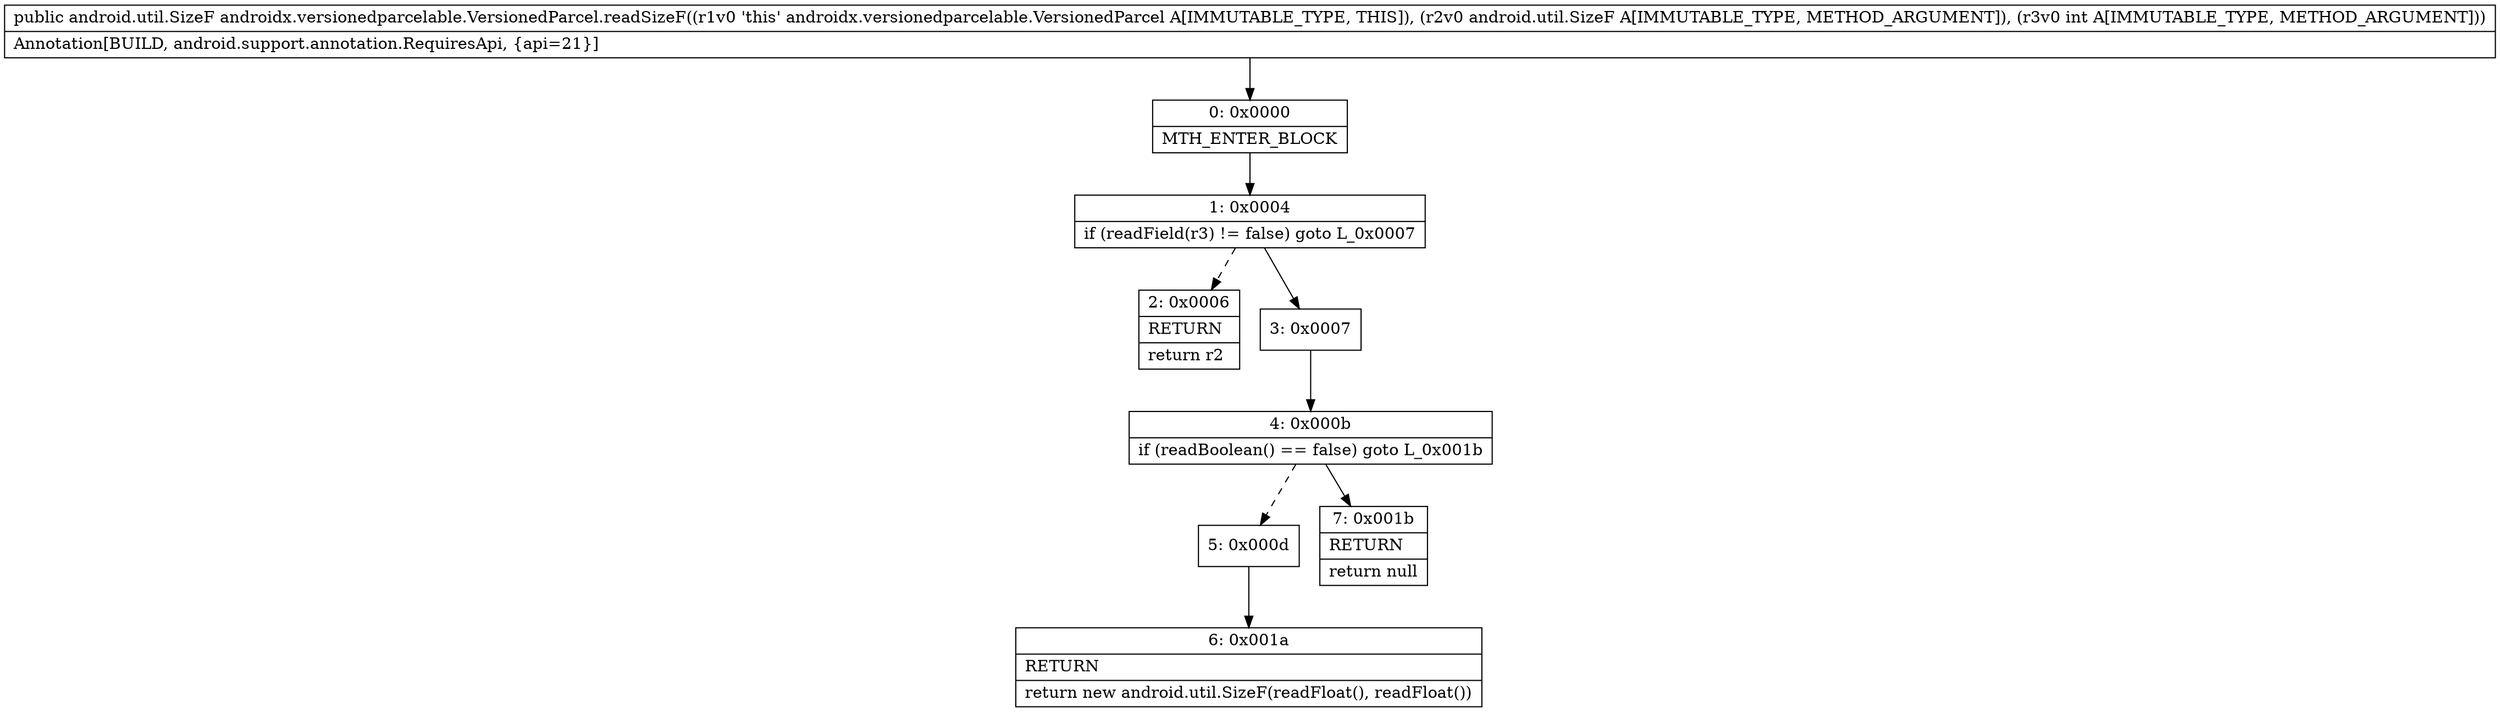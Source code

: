 digraph "CFG forandroidx.versionedparcelable.VersionedParcel.readSizeF(Landroid\/util\/SizeF;I)Landroid\/util\/SizeF;" {
Node_0 [shape=record,label="{0\:\ 0x0000|MTH_ENTER_BLOCK\l}"];
Node_1 [shape=record,label="{1\:\ 0x0004|if (readField(r3) != false) goto L_0x0007\l}"];
Node_2 [shape=record,label="{2\:\ 0x0006|RETURN\l|return r2\l}"];
Node_3 [shape=record,label="{3\:\ 0x0007}"];
Node_4 [shape=record,label="{4\:\ 0x000b|if (readBoolean() == false) goto L_0x001b\l}"];
Node_5 [shape=record,label="{5\:\ 0x000d}"];
Node_6 [shape=record,label="{6\:\ 0x001a|RETURN\l|return new android.util.SizeF(readFloat(), readFloat())\l}"];
Node_7 [shape=record,label="{7\:\ 0x001b|RETURN\l|return null\l}"];
MethodNode[shape=record,label="{public android.util.SizeF androidx.versionedparcelable.VersionedParcel.readSizeF((r1v0 'this' androidx.versionedparcelable.VersionedParcel A[IMMUTABLE_TYPE, THIS]), (r2v0 android.util.SizeF A[IMMUTABLE_TYPE, METHOD_ARGUMENT]), (r3v0 int A[IMMUTABLE_TYPE, METHOD_ARGUMENT]))  | Annotation[BUILD, android.support.annotation.RequiresApi, \{api=21\}]\l}"];
MethodNode -> Node_0;
Node_0 -> Node_1;
Node_1 -> Node_2[style=dashed];
Node_1 -> Node_3;
Node_3 -> Node_4;
Node_4 -> Node_5[style=dashed];
Node_4 -> Node_7;
Node_5 -> Node_6;
}

